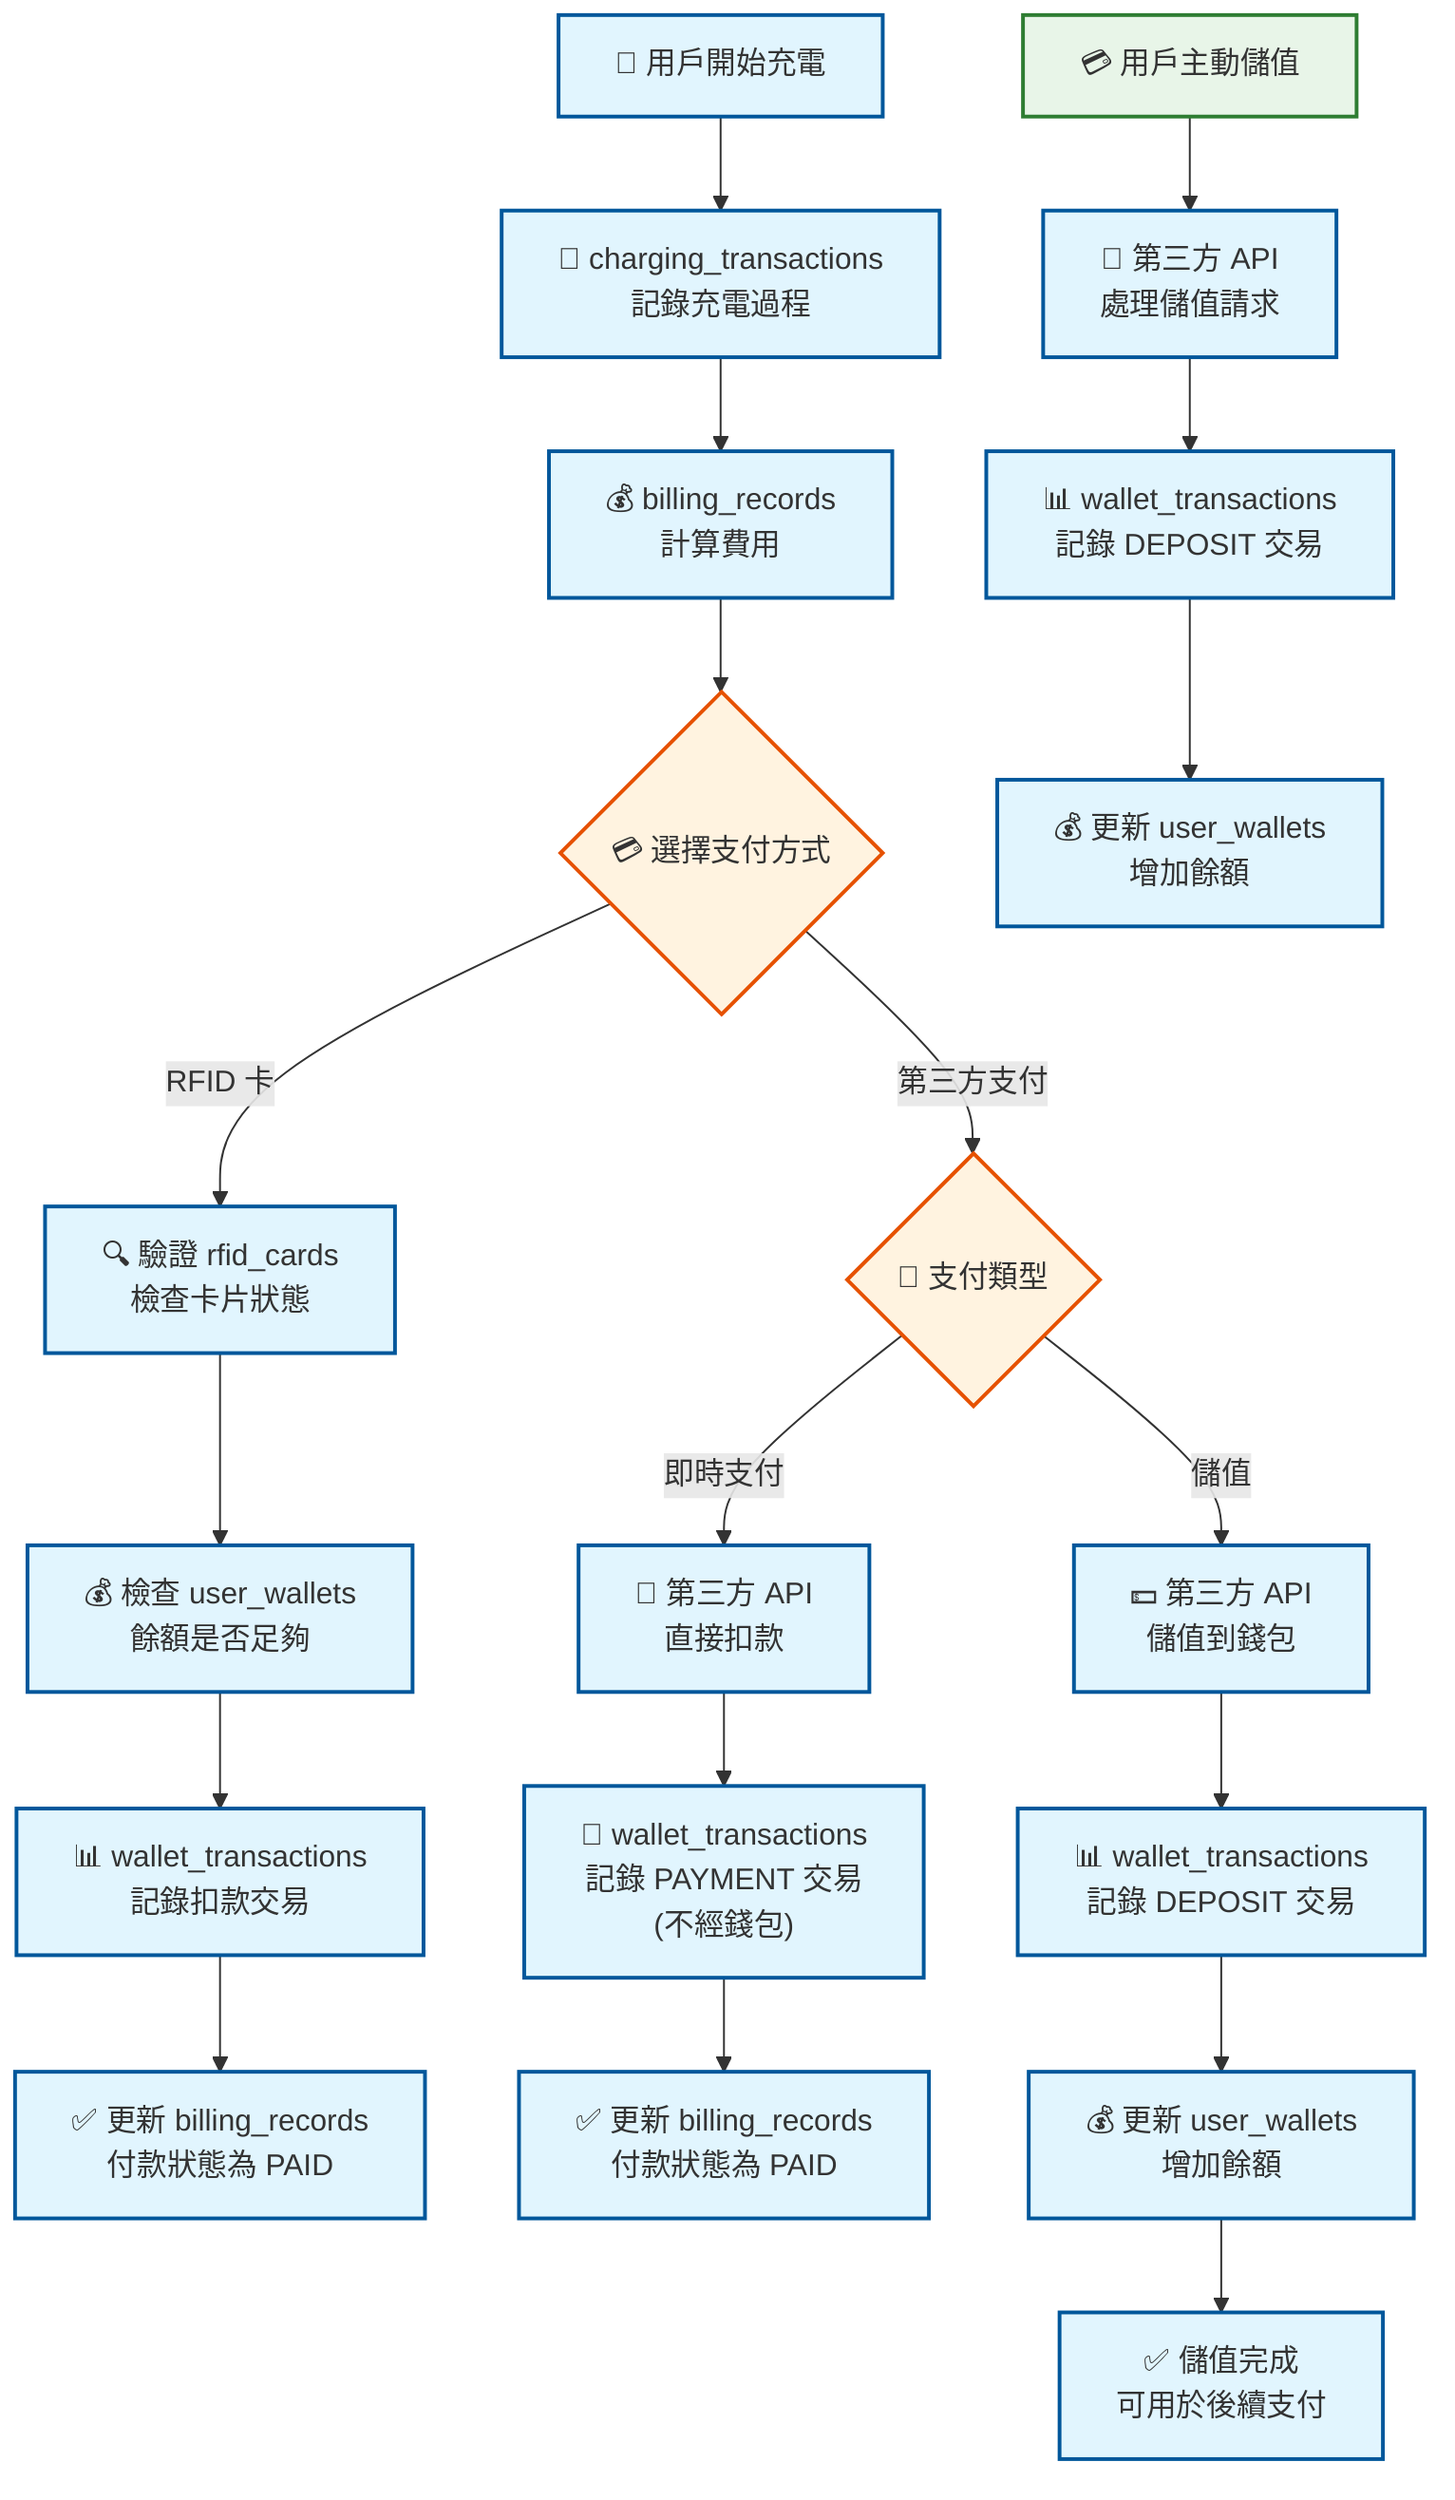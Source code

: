 ---
config:
  layout: dagre
---
flowchart TD
    %% 用戶充電流程
    A["🚗 用戶開始充電"] --> B["📝 charging_transactions<br/>記錄充電過程"]
    B --> C["💰 billing_records<br/>計算費用"]
    
    %% 支付方式選擇
    C --> D{"💳 選擇支付方式"}
    
    %% RFID 支付流程
    D -->|RFID 卡|E["🔍 驗證 rfid_cards<br/>檢查卡片狀態"]
    E --> F["💰 檢查 user_wallets<br/>餘額是否足夠"]
    F --> G["📊 wallet_transactions<br/>記錄扣款交易"]
    G --> H["✅ 更新 billing_records<br/>付款狀態為 PAID"]
    
    %% 第三方支付流程 - 支援儲值和即時支付
    D -->|第三方支付|I{"🎯 支付類型"}
    
    %% 即時支付分支
    I -->|即時支付|J["🔗 第三方 API<br/>直接扣款"]
    J --> K["📝 wallet_transactions<br/>記錄 PAYMENT 交易<br/>(不經錢包)"]
    K --> L["✅ 更新 billing_records<br/>付款狀態為 PAID"]
    
    %% 儲值分支
    I -->|儲值|M["💵 第三方 API<br/>儲值到錢包"]
    M --> N["📊 wallet_transactions<br/>記錄 DEPOSIT 交易"]
    N --> O["💰 更新 user_wallets<br/>增加餘額"]
    O --> P["✅ 儲值完成<br/>可用於後續支付"]
    
    %% 獨立儲值流程
    Q["💳 用戶主動儲值"] --> R["🔗 第三方 API<br/>處理儲值請求"]
    R --> S["📊 wallet_transactions<br/>記錄 DEPOSIT 交易"]
    S --> T["💰 更新 user_wallets<br/>增加餘額"]
    
    %% 樣式定義
    classDef process fill:#e1f5fe,stroke:#01579b,stroke-width:2px
    classDef decision fill:#fff3e0,stroke:#e65100,stroke-width:2px
    classDef database fill:#f3e5f5,stroke:#4a148c,stroke-width:2px
    classDef success fill:#e8f5e8,stroke:#2e7d32,stroke-width:2px
    
    class A,B,C,E,F,G,H,J,K,L,M,N,O,P,R,S,T process
    class D,I decision
    class Q database
    class Q success